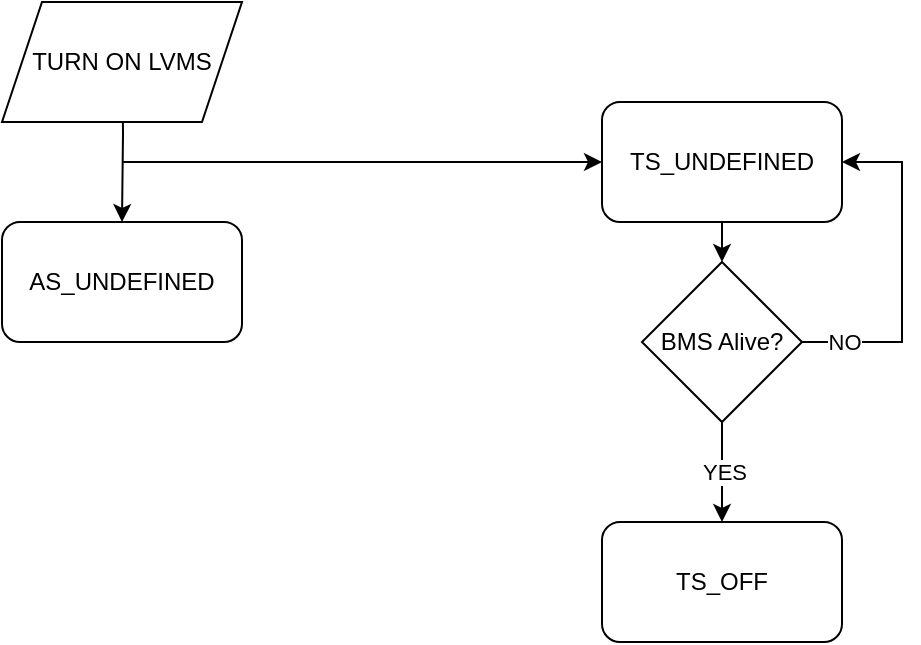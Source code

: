 <mxfile version="21.5.2" type="github">
  <diagram id="wFE0QG_FPsp0jaGvCLVb" name="Page-1">
    <mxGraphModel dx="1293" dy="712" grid="1" gridSize="10" guides="1" tooltips="1" connect="1" arrows="1" fold="1" page="1" pageScale="1" pageWidth="850" pageHeight="1100" math="0" shadow="0">
      <root>
        <mxCell id="0" />
        <mxCell id="1" parent="0" />
        <mxCell id="HtQzeRCKGmPrhKEDWQ4s-1" value="AS_UNDEFINED" style="rounded=1;whiteSpace=wrap;html=1;" vertex="1" parent="1">
          <mxGeometry x="80" y="130" width="120" height="60" as="geometry" />
        </mxCell>
        <mxCell id="HtQzeRCKGmPrhKEDWQ4s-3" value="" style="edgeStyle=orthogonalEdgeStyle;rounded=0;orthogonalLoop=1;jettySize=auto;html=1;" edge="1" parent="1" target="HtQzeRCKGmPrhKEDWQ4s-1">
          <mxGeometry relative="1" as="geometry">
            <mxPoint x="140" y="40" as="sourcePoint" />
          </mxGeometry>
        </mxCell>
        <mxCell id="HtQzeRCKGmPrhKEDWQ4s-5" value="TS_UNDEFINED" style="rounded=1;whiteSpace=wrap;html=1;" vertex="1" parent="1">
          <mxGeometry x="380" y="70" width="120" height="60" as="geometry" />
        </mxCell>
        <mxCell id="HtQzeRCKGmPrhKEDWQ4s-6" value="" style="endArrow=classic;html=1;rounded=0;entryX=0;entryY=0.5;entryDx=0;entryDy=0;" edge="1" parent="1" target="HtQzeRCKGmPrhKEDWQ4s-5">
          <mxGeometry width="50" height="50" relative="1" as="geometry">
            <mxPoint x="140" y="100" as="sourcePoint" />
            <mxPoint x="410" y="290" as="targetPoint" />
          </mxGeometry>
        </mxCell>
        <mxCell id="HtQzeRCKGmPrhKEDWQ4s-8" value="TURN ON LVMS" style="shape=parallelogram;perimeter=parallelogramPerimeter;whiteSpace=wrap;html=1;fixedSize=1;" vertex="1" parent="1">
          <mxGeometry x="80" y="20" width="120" height="60" as="geometry" />
        </mxCell>
        <mxCell id="HtQzeRCKGmPrhKEDWQ4s-12" value="BMS Alive?" style="rhombus;whiteSpace=wrap;html=1;" vertex="1" parent="1">
          <mxGeometry x="400" y="150" width="80" height="80" as="geometry" />
        </mxCell>
        <mxCell id="HtQzeRCKGmPrhKEDWQ4s-14" value="" style="endArrow=classic;html=1;rounded=0;exitX=1;exitY=0.5;exitDx=0;exitDy=0;entryX=1;entryY=0.5;entryDx=0;entryDy=0;" edge="1" parent="1" source="HtQzeRCKGmPrhKEDWQ4s-12" target="HtQzeRCKGmPrhKEDWQ4s-5">
          <mxGeometry width="50" height="50" relative="1" as="geometry">
            <mxPoint x="360" y="340" as="sourcePoint" />
            <mxPoint x="550" y="90" as="targetPoint" />
            <Array as="points">
              <mxPoint x="530" y="190" />
              <mxPoint x="530" y="150" />
              <mxPoint x="530" y="100" />
            </Array>
          </mxGeometry>
        </mxCell>
        <mxCell id="HtQzeRCKGmPrhKEDWQ4s-15" value="NO" style="edgeLabel;html=1;align=center;verticalAlign=middle;resizable=0;points=[];" vertex="1" connectable="0" parent="HtQzeRCKGmPrhKEDWQ4s-14">
          <mxGeometry x="-0.526" y="1" relative="1" as="geometry">
            <mxPoint x="-20" y="1" as="offset" />
          </mxGeometry>
        </mxCell>
        <mxCell id="HtQzeRCKGmPrhKEDWQ4s-16" value="" style="endArrow=classic;html=1;rounded=0;exitX=0.5;exitY=1;exitDx=0;exitDy=0;" edge="1" parent="1" source="HtQzeRCKGmPrhKEDWQ4s-12">
          <mxGeometry width="50" height="50" relative="1" as="geometry">
            <mxPoint x="360" y="350" as="sourcePoint" />
            <mxPoint x="440" y="280" as="targetPoint" />
          </mxGeometry>
        </mxCell>
        <mxCell id="HtQzeRCKGmPrhKEDWQ4s-17" value="YES" style="edgeLabel;html=1;align=center;verticalAlign=middle;resizable=0;points=[];" vertex="1" connectable="0" parent="HtQzeRCKGmPrhKEDWQ4s-16">
          <mxGeometry x="0.008" y="1" relative="1" as="geometry">
            <mxPoint as="offset" />
          </mxGeometry>
        </mxCell>
        <mxCell id="HtQzeRCKGmPrhKEDWQ4s-18" value="" style="endArrow=classic;html=1;rounded=0;exitX=0.5;exitY=1;exitDx=0;exitDy=0;entryX=0.5;entryY=0;entryDx=0;entryDy=0;" edge="1" parent="1" source="HtQzeRCKGmPrhKEDWQ4s-5" target="HtQzeRCKGmPrhKEDWQ4s-12">
          <mxGeometry width="50" height="50" relative="1" as="geometry">
            <mxPoint x="400" y="390" as="sourcePoint" />
            <mxPoint x="440" y="140" as="targetPoint" />
          </mxGeometry>
        </mxCell>
        <mxCell id="HtQzeRCKGmPrhKEDWQ4s-19" value="TS_OFF" style="rounded=1;whiteSpace=wrap;html=1;" vertex="1" parent="1">
          <mxGeometry x="380" y="280" width="120" height="60" as="geometry" />
        </mxCell>
      </root>
    </mxGraphModel>
  </diagram>
</mxfile>
